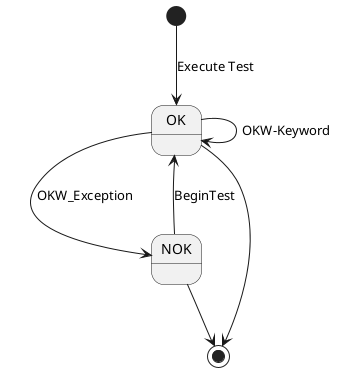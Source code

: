 @startuml OKW_State.svg
 [*] --> OK : Execute Test
 OK --> NOK : OKW_Exception
 NOK --> OK: BeginTest
 OK --> OK: OKW-Keyword
 OK --> [*]
 NOK --> [*]
@enduml
@startuml OKW_StateClass.svg
 class Core
 interface IOKW_State
 class OK
 class NOK
  
 Core o-- IOKW_State: CurrentState
 OK --> Core: core
 NOK --> Core: core
 IOKW_State <|.. OK
 IOKW_State <|.. NOK
@enduml
@startuml OKW_UseCase_Keyword_de.svg
:Fachtester: -right-> (Testfall in Schlüsselwortnotation) : erstellt
@enduml
@startuml inline_umlgraph_1.svg
  class SeInputRadio [[java:okw.gui.adapter.selenium.SeInputRadio]] {
  ..Constructor..
  +SeInputRadio(String Locator, OKWLocator[] Locators)
  +SeInputRadio(String IframeID, String Locator, OKWLocator[] Locators)
  ..Getter/Setter..
  +ArrayList<String> getValue()
  +Boolean getIsSelected()
  +ArrayList<String> getCaption()
  +void SetValue(ArrayList<String> Values)
  +Boolean getHasFocus()
  .. Keyword API..
  +void SetFocus()
  +void TypeKey(ArrayList<String> fps_Values)
  }
class SeAnyChildWindow [[java:okw.gui.adapter.selenium.SeAnyChildWindow]] {
  }
SeAnyChildWindow <|-- SeInputRadio
@enduml
@startuml SeLinkExtendsSeAnyChildWindow.svg
 class SeLink [[java:okw.gui.adapter.selenium.SeLink]]{
    +SeLink(String Locator, OKWLocator[] Locators)
    +SeLink(String IframeID, String Locator, OKWLocator[] Locators)
    ..Simple Getters..
    +Boolean getIsActive()
    +ArrayList<String> getValue()
    ..Keyword API..
    +void TypeKey(ArrayList<String> fps_Values)
    }
    
 class SeAnyChildWindow [[java:okw.gui.adapter.selenium.SeAnyChildWindow]]{
 }
 SeAnyChildWindow <|-- SeLink
@enduml
@startuml inline_umlgraph_2.svg
participant "Handle Exception"
participant getValue
participant WaitForMe
participant getAttribute
->getValue: Call from "Value"-Keyword
activate getValue
getValue -> WaitForMe
WaitForMe -> "Handle Exception": OKWGUIObjectNotFoundException

getValue -> getAttribute: getAttribute "href"
activate getAttribute
getAttribute -> : read "href" via Selenium
getAttribute <- : return Value("href")
getAttribute -> getValue: return Value("href")
deactivate getAttribute

<- getValue: return Value("href")
deactivate getValue
@enduml
@startuml inline_umlgraph_3.svg
class SeRadioList [[java:okw.gui.adapter.selenium.SeRadioList]] {
    ~OKW_CurrentObject_Sngltn CO
    ~FrameObjectDictionary_Sngltn FOD
    ~ArrayList<String> myRadioButtonFNs
  ..Constructor..
    +SeRadioList(String Locator, OKWLocator[] Locators)
    +SeRadioList(String IframeID, String Locator, OKWLocator[] Locators)
  .. Getter/Setter..
    +ArrayList<String> getValue()
    +ArrayList<String> getLabel()
  .. Keyword API..
    +void SetValue(ArrayList<String> Val)
    +void Select(ArrayList<String> Val)
}
class SeAnyChildWindow [[java:okw.gui.adapter.selenium.SeAnyChildWindow]] {
}
SeAnyChildWindow <|-- SeRadioList
@enduml
@startuml inline_umlgraph_4.svg
 class SeSelect [[java:okw.gui.adapter.selenium.SeSelect]] {
  ..Constructor..
 +SeSelect(String Locator, OKWLocator[] Locators)
  .. Keyword API..
  +void Select(ArrayList<String> fps_Values)
  +void SetValue(ArrayList<String> fpsValues)
  +ArrayList<String> getValue()
}
class SeAnyChildWindow [[java:okw.gui.adapter.selenium.SeAnyChildWindow]] {
}
SeAnyChildWindow <|-- SeSelect
@enduml
